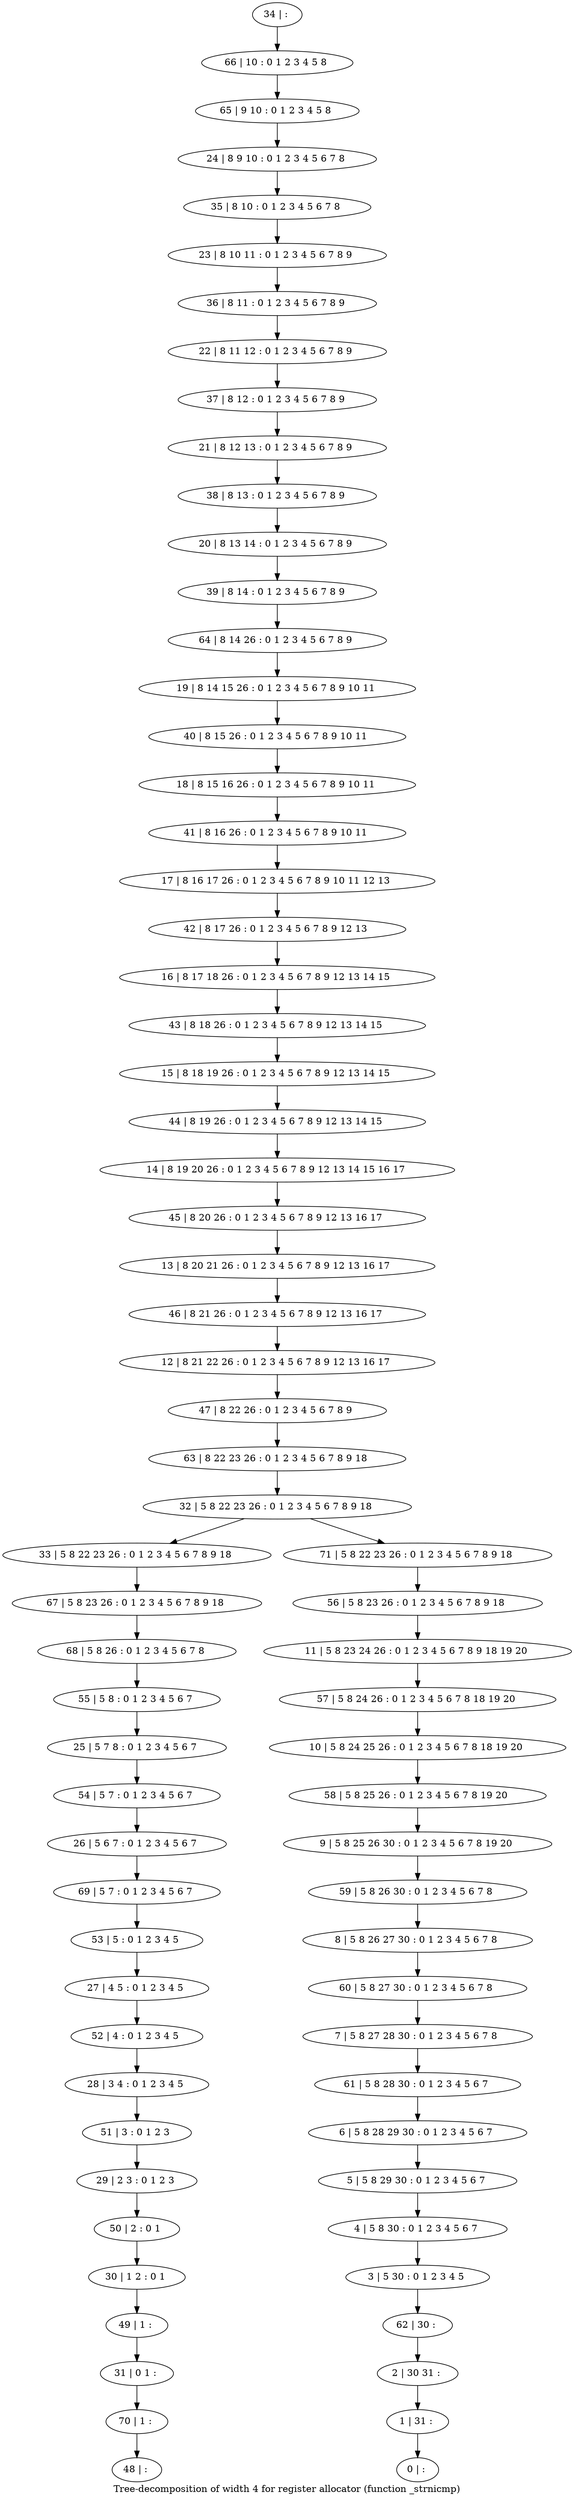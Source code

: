 digraph G {
graph [label="Tree-decomposition of width 4 for register allocator (function _strnicmp)"]
0[label="0 | : "];
1[label="1 | 31 : "];
2[label="2 | 30 31 : "];
3[label="3 | 5 30 : 0 1 2 3 4 5 "];
4[label="4 | 5 8 30 : 0 1 2 3 4 5 6 7 "];
5[label="5 | 5 8 29 30 : 0 1 2 3 4 5 6 7 "];
6[label="6 | 5 8 28 29 30 : 0 1 2 3 4 5 6 7 "];
7[label="7 | 5 8 27 28 30 : 0 1 2 3 4 5 6 7 8 "];
8[label="8 | 5 8 26 27 30 : 0 1 2 3 4 5 6 7 8 "];
9[label="9 | 5 8 25 26 30 : 0 1 2 3 4 5 6 7 8 19 20 "];
10[label="10 | 5 8 24 25 26 : 0 1 2 3 4 5 6 7 8 18 19 20 "];
11[label="11 | 5 8 23 24 26 : 0 1 2 3 4 5 6 7 8 9 18 19 20 "];
12[label="12 | 8 21 22 26 : 0 1 2 3 4 5 6 7 8 9 12 13 16 17 "];
13[label="13 | 8 20 21 26 : 0 1 2 3 4 5 6 7 8 9 12 13 16 17 "];
14[label="14 | 8 19 20 26 : 0 1 2 3 4 5 6 7 8 9 12 13 14 15 16 17 "];
15[label="15 | 8 18 19 26 : 0 1 2 3 4 5 6 7 8 9 12 13 14 15 "];
16[label="16 | 8 17 18 26 : 0 1 2 3 4 5 6 7 8 9 12 13 14 15 "];
17[label="17 | 8 16 17 26 : 0 1 2 3 4 5 6 7 8 9 10 11 12 13 "];
18[label="18 | 8 15 16 26 : 0 1 2 3 4 5 6 7 8 9 10 11 "];
19[label="19 | 8 14 15 26 : 0 1 2 3 4 5 6 7 8 9 10 11 "];
20[label="20 | 8 13 14 : 0 1 2 3 4 5 6 7 8 9 "];
21[label="21 | 8 12 13 : 0 1 2 3 4 5 6 7 8 9 "];
22[label="22 | 8 11 12 : 0 1 2 3 4 5 6 7 8 9 "];
23[label="23 | 8 10 11 : 0 1 2 3 4 5 6 7 8 9 "];
24[label="24 | 8 9 10 : 0 1 2 3 4 5 6 7 8 "];
25[label="25 | 5 7 8 : 0 1 2 3 4 5 6 7 "];
26[label="26 | 5 6 7 : 0 1 2 3 4 5 6 7 "];
27[label="27 | 4 5 : 0 1 2 3 4 5 "];
28[label="28 | 3 4 : 0 1 2 3 4 5 "];
29[label="29 | 2 3 : 0 1 2 3 "];
30[label="30 | 1 2 : 0 1 "];
31[label="31 | 0 1 : "];
32[label="32 | 5 8 22 23 26 : 0 1 2 3 4 5 6 7 8 9 18 "];
33[label="33 | 5 8 22 23 26 : 0 1 2 3 4 5 6 7 8 9 18 "];
34[label="34 | : "];
35[label="35 | 8 10 : 0 1 2 3 4 5 6 7 8 "];
36[label="36 | 8 11 : 0 1 2 3 4 5 6 7 8 9 "];
37[label="37 | 8 12 : 0 1 2 3 4 5 6 7 8 9 "];
38[label="38 | 8 13 : 0 1 2 3 4 5 6 7 8 9 "];
39[label="39 | 8 14 : 0 1 2 3 4 5 6 7 8 9 "];
40[label="40 | 8 15 26 : 0 1 2 3 4 5 6 7 8 9 10 11 "];
41[label="41 | 8 16 26 : 0 1 2 3 4 5 6 7 8 9 10 11 "];
42[label="42 | 8 17 26 : 0 1 2 3 4 5 6 7 8 9 12 13 "];
43[label="43 | 8 18 26 : 0 1 2 3 4 5 6 7 8 9 12 13 14 15 "];
44[label="44 | 8 19 26 : 0 1 2 3 4 5 6 7 8 9 12 13 14 15 "];
45[label="45 | 8 20 26 : 0 1 2 3 4 5 6 7 8 9 12 13 16 17 "];
46[label="46 | 8 21 26 : 0 1 2 3 4 5 6 7 8 9 12 13 16 17 "];
47[label="47 | 8 22 26 : 0 1 2 3 4 5 6 7 8 9 "];
48[label="48 | : "];
49[label="49 | 1 : "];
50[label="50 | 2 : 0 1 "];
51[label="51 | 3 : 0 1 2 3 "];
52[label="52 | 4 : 0 1 2 3 4 5 "];
53[label="53 | 5 : 0 1 2 3 4 5 "];
54[label="54 | 5 7 : 0 1 2 3 4 5 6 7 "];
55[label="55 | 5 8 : 0 1 2 3 4 5 6 7 "];
56[label="56 | 5 8 23 26 : 0 1 2 3 4 5 6 7 8 9 18 "];
57[label="57 | 5 8 24 26 : 0 1 2 3 4 5 6 7 8 18 19 20 "];
58[label="58 | 5 8 25 26 : 0 1 2 3 4 5 6 7 8 19 20 "];
59[label="59 | 5 8 26 30 : 0 1 2 3 4 5 6 7 8 "];
60[label="60 | 5 8 27 30 : 0 1 2 3 4 5 6 7 8 "];
61[label="61 | 5 8 28 30 : 0 1 2 3 4 5 6 7 "];
62[label="62 | 30 : "];
63[label="63 | 8 22 23 26 : 0 1 2 3 4 5 6 7 8 9 18 "];
64[label="64 | 8 14 26 : 0 1 2 3 4 5 6 7 8 9 "];
65[label="65 | 9 10 : 0 1 2 3 4 5 8 "];
66[label="66 | 10 : 0 1 2 3 4 5 8 "];
67[label="67 | 5 8 23 26 : 0 1 2 3 4 5 6 7 8 9 18 "];
68[label="68 | 5 8 26 : 0 1 2 3 4 5 6 7 8 "];
69[label="69 | 5 7 : 0 1 2 3 4 5 6 7 "];
70[label="70 | 1 : "];
71[label="71 | 5 8 22 23 26 : 0 1 2 3 4 5 6 7 8 9 18 "];
49->31 ;
30->49 ;
50->30 ;
29->50 ;
51->29 ;
28->51 ;
52->28 ;
27->52 ;
53->27 ;
54->26 ;
25->54 ;
55->25 ;
33->67 ;
68->55 ;
67->68 ;
69->53 ;
26->69 ;
70->48 ;
31->70 ;
34->66 ;
66->65 ;
65->24 ;
24->35 ;
35->23 ;
23->36 ;
36->22 ;
22->37 ;
37->21 ;
21->38 ;
38->20 ;
20->39 ;
39->64 ;
64->19 ;
19->40 ;
40->18 ;
18->41 ;
41->17 ;
17->42 ;
42->16 ;
16->43 ;
43->15 ;
15->44 ;
44->14 ;
14->45 ;
45->13 ;
13->46 ;
46->12 ;
12->47 ;
47->63 ;
63->32 ;
56->11 ;
11->57 ;
57->10 ;
10->58 ;
58->9 ;
9->59 ;
59->8 ;
8->60 ;
60->7 ;
7->61 ;
61->6 ;
6->5 ;
5->4 ;
4->3 ;
3->62 ;
62->2 ;
2->1 ;
1->0 ;
71->56 ;
32->33 ;
32->71 ;
}
